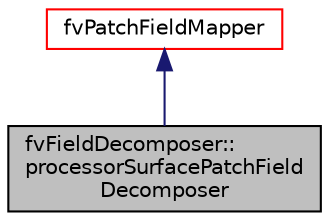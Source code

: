 digraph "fvFieldDecomposer::processorSurfacePatchFieldDecomposer"
{
  bgcolor="transparent";
  edge [fontname="Helvetica",fontsize="10",labelfontname="Helvetica",labelfontsize="10"];
  node [fontname="Helvetica",fontsize="10",shape=record];
  Node1 [label="fvFieldDecomposer::\lprocessorSurfacePatchField\lDecomposer",height=0.2,width=0.4,color="black", fillcolor="grey75", style="filled", fontcolor="black"];
  Node2 -> Node1 [dir="back",color="midnightblue",fontsize="10",style="solid",fontname="Helvetica"];
  Node2 [label="fvPatchFieldMapper",height=0.2,width=0.4,color="red",URL="$a00904.html",tooltip="Foam::fvPatchFieldMapper. "];
}
